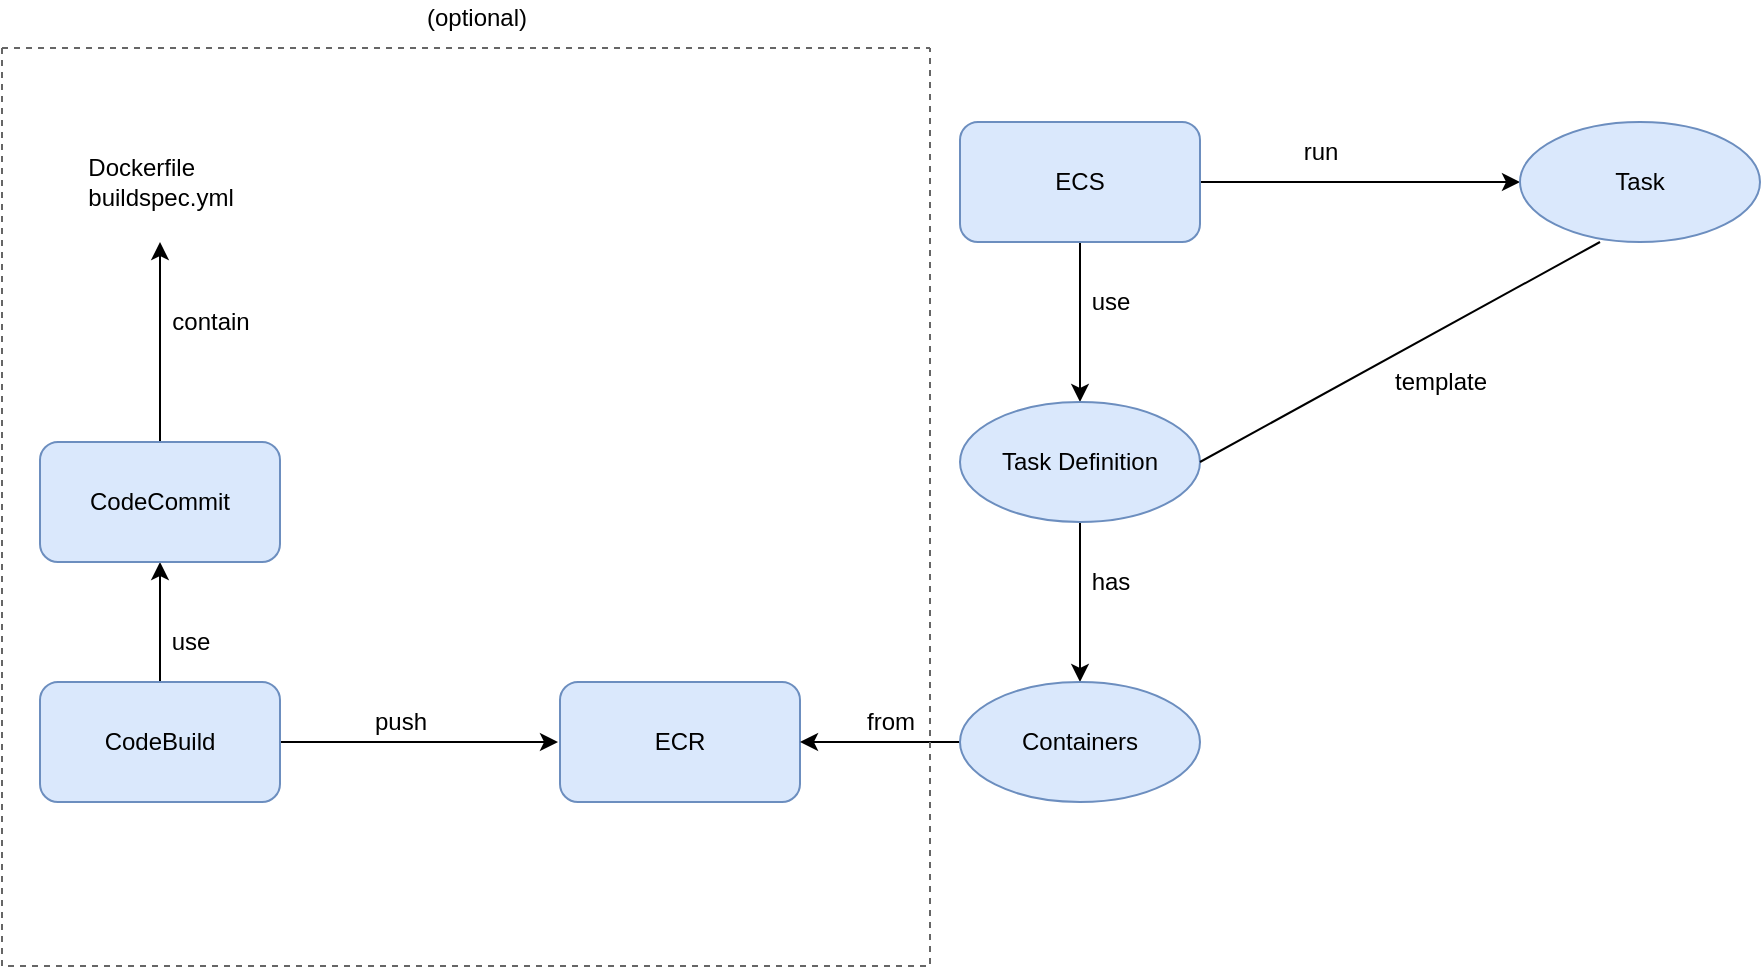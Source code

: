 <mxfile version="14.9.8" type="device"><diagram id="-mLFNwsrT8e5XfjztTOE" name="Page-1"><mxGraphModel dx="1804" dy="414" grid="0" gridSize="10" guides="1" tooltips="1" connect="1" arrows="1" fold="1" page="0" pageScale="1" pageWidth="827" pageHeight="1169" math="0" shadow="0"><root><mxCell id="0"/><mxCell id="1" parent="0"/><mxCell id="_mu1gT8slrBDDJ_9Q_D6-3" value="" style="edgeStyle=orthogonalEdgeStyle;rounded=0;orthogonalLoop=1;jettySize=auto;html=1;" parent="1" source="_mu1gT8slrBDDJ_9Q_D6-1" target="_mu1gT8slrBDDJ_9Q_D6-2" edge="1"><mxGeometry relative="1" as="geometry"/></mxCell><mxCell id="_mu1gT8slrBDDJ_9Q_D6-13" style="edgeStyle=orthogonalEdgeStyle;rounded=0;orthogonalLoop=1;jettySize=auto;html=1;" parent="1" source="_mu1gT8slrBDDJ_9Q_D6-1" edge="1"><mxGeometry relative="1" as="geometry"><mxPoint x="-111" y="880" as="targetPoint"/><Array as="points"><mxPoint x="-121" y="880"/></Array></mxGeometry></mxCell><mxCell id="_mu1gT8slrBDDJ_9Q_D6-1" value="CodeBuild" style="rounded=1;whiteSpace=wrap;html=1;fillColor=#dae8fc;strokeColor=#6c8ebf;" parent="1" vertex="1"><mxGeometry x="-370" y="850" width="120" height="60" as="geometry"/></mxCell><mxCell id="_mu1gT8slrBDDJ_9Q_D6-8" value="" style="edgeStyle=orthogonalEdgeStyle;rounded=0;orthogonalLoop=1;jettySize=auto;html=1;" parent="1" source="_mu1gT8slrBDDJ_9Q_D6-2" edge="1"><mxGeometry relative="1" as="geometry"><mxPoint x="-310" y="630" as="targetPoint"/></mxGeometry></mxCell><mxCell id="_mu1gT8slrBDDJ_9Q_D6-2" value="CodeCommit" style="rounded=1;whiteSpace=wrap;html=1;fillColor=#dae8fc;strokeColor=#6c8ebf;" parent="1" vertex="1"><mxGeometry x="-370" y="730" width="120" height="60" as="geometry"/></mxCell><mxCell id="_mu1gT8slrBDDJ_9Q_D6-4" value="ECR" style="rounded=1;whiteSpace=wrap;html=1;fillColor=#dae8fc;strokeColor=#6c8ebf;" parent="1" vertex="1"><mxGeometry x="-110" y="850" width="120" height="60" as="geometry"/></mxCell><mxCell id="_mu1gT8slrBDDJ_9Q_D6-6" value="use" style="text;html=1;align=center;verticalAlign=middle;resizable=0;points=[];autosize=1;strokeColor=none;" parent="1" vertex="1"><mxGeometry x="-310" y="820" width="30" height="20" as="geometry"/></mxCell><mxCell id="_mu1gT8slrBDDJ_9Q_D6-9" value="&lt;div style=&quot;text-align: left&quot;&gt;&lt;span&gt;Dockerfile&lt;/span&gt;&lt;/div&gt;&lt;div style=&quot;text-align: left&quot;&gt;&lt;span&gt;buildspec.yml&lt;/span&gt;&lt;/div&gt;" style="text;html=1;align=center;verticalAlign=middle;resizable=0;points=[];autosize=1;strokeColor=none;" parent="1" vertex="1"><mxGeometry x="-355" y="585" width="90" height="30" as="geometry"/></mxCell><mxCell id="_mu1gT8slrBDDJ_9Q_D6-10" value="contain" style="text;html=1;align=center;verticalAlign=middle;resizable=0;points=[];autosize=1;strokeColor=none;" parent="1" vertex="1"><mxGeometry x="-310" y="660" width="50" height="20" as="geometry"/></mxCell><mxCell id="_mu1gT8slrBDDJ_9Q_D6-17" value="" style="edgeStyle=orthogonalEdgeStyle;rounded=0;orthogonalLoop=1;jettySize=auto;html=1;" parent="1" source="_mu1gT8slrBDDJ_9Q_D6-11" target="_mu1gT8slrBDDJ_9Q_D6-16" edge="1"><mxGeometry relative="1" as="geometry"/></mxCell><mxCell id="_mu1gT8slrBDDJ_9Q_D6-22" value="" style="edgeStyle=orthogonalEdgeStyle;rounded=0;orthogonalLoop=1;jettySize=auto;html=1;" parent="1" source="_mu1gT8slrBDDJ_9Q_D6-11" target="_mu1gT8slrBDDJ_9Q_D6-21" edge="1"><mxGeometry relative="1" as="geometry"/></mxCell><mxCell id="_mu1gT8slrBDDJ_9Q_D6-11" value="ECS" style="rounded=1;whiteSpace=wrap;html=1;fillColor=#dae8fc;strokeColor=#6c8ebf;" parent="1" vertex="1"><mxGeometry x="90" y="570" width="120" height="60" as="geometry"/></mxCell><mxCell id="_mu1gT8slrBDDJ_9Q_D6-12" value="push" style="text;html=1;align=center;verticalAlign=middle;resizable=0;points=[];autosize=1;strokeColor=none;" parent="1" vertex="1"><mxGeometry x="-210" y="860" width="40" height="20" as="geometry"/></mxCell><mxCell id="_mu1gT8slrBDDJ_9Q_D6-16" value="Task" style="ellipse;whiteSpace=wrap;html=1;rounded=1;strokeColor=#6c8ebf;fillColor=#dae8fc;" parent="1" vertex="1"><mxGeometry x="370" y="570" width="120" height="60" as="geometry"/></mxCell><mxCell id="_mu1gT8slrBDDJ_9Q_D6-18" value="run" style="text;html=1;align=center;verticalAlign=middle;resizable=0;points=[];autosize=1;strokeColor=none;" parent="1" vertex="1"><mxGeometry x="255" y="575" width="30" height="20" as="geometry"/></mxCell><mxCell id="_mu1gT8slrBDDJ_9Q_D6-25" value="" style="edgeStyle=orthogonalEdgeStyle;rounded=0;orthogonalLoop=1;jettySize=auto;html=1;" parent="1" source="_mu1gT8slrBDDJ_9Q_D6-21" target="_mu1gT8slrBDDJ_9Q_D6-24" edge="1"><mxGeometry relative="1" as="geometry"/></mxCell><mxCell id="_mu1gT8slrBDDJ_9Q_D6-21" value="Task Definition" style="ellipse;whiteSpace=wrap;html=1;rounded=1;strokeColor=#6c8ebf;fillColor=#dae8fc;" parent="1" vertex="1"><mxGeometry x="90" y="710" width="120" height="60" as="geometry"/></mxCell><mxCell id="_mu1gT8slrBDDJ_9Q_D6-23" value="use" style="text;html=1;align=center;verticalAlign=middle;resizable=0;points=[];autosize=1;strokeColor=none;" parent="1" vertex="1"><mxGeometry x="150" y="650" width="30" height="20" as="geometry"/></mxCell><mxCell id="_mu1gT8slrBDDJ_9Q_D6-27" value="" style="edgeStyle=orthogonalEdgeStyle;rounded=0;orthogonalLoop=1;jettySize=auto;html=1;" parent="1" source="_mu1gT8slrBDDJ_9Q_D6-24" target="_mu1gT8slrBDDJ_9Q_D6-4" edge="1"><mxGeometry relative="1" as="geometry"/></mxCell><mxCell id="_mu1gT8slrBDDJ_9Q_D6-24" value="Containers" style="ellipse;whiteSpace=wrap;html=1;rounded=1;strokeColor=#6c8ebf;fillColor=#dae8fc;" parent="1" vertex="1"><mxGeometry x="90" y="850" width="120" height="60" as="geometry"/></mxCell><mxCell id="_mu1gT8slrBDDJ_9Q_D6-26" value="has" style="text;html=1;align=center;verticalAlign=middle;resizable=0;points=[];autosize=1;strokeColor=none;" parent="1" vertex="1"><mxGeometry x="150" y="790" width="30" height="20" as="geometry"/></mxCell><mxCell id="_mu1gT8slrBDDJ_9Q_D6-28" value="from" style="text;html=1;align=center;verticalAlign=middle;resizable=0;points=[];autosize=1;strokeColor=none;" parent="1" vertex="1"><mxGeometry x="38" y="861" width="34" height="18" as="geometry"/></mxCell><mxCell id="_mu1gT8slrBDDJ_9Q_D6-29" value="" style="endArrow=none;html=1;exitX=1;exitY=0.5;exitDx=0;exitDy=0;" parent="1" source="_mu1gT8slrBDDJ_9Q_D6-21" edge="1"><mxGeometry width="50" height="50" relative="1" as="geometry"><mxPoint x="360" y="680" as="sourcePoint"/><mxPoint x="410" y="630" as="targetPoint"/></mxGeometry></mxCell><mxCell id="_mu1gT8slrBDDJ_9Q_D6-30" value="template" style="text;html=1;align=center;verticalAlign=middle;resizable=0;points=[];autosize=1;strokeColor=none;" parent="1" vertex="1"><mxGeometry x="300" y="690" width="60" height="20" as="geometry"/></mxCell><mxCell id="_mu1gT8slrBDDJ_9Q_D6-31" value="" style="swimlane;startSize=0;dashed=1;fillColor=#f5f5f5;strokeColor=#666666;fontColor=#333333;" parent="1" vertex="1"><mxGeometry x="-389" y="533" width="464" height="459" as="geometry"><mxRectangle x="-389" y="533" width="50" height="44" as="alternateBounds"/></mxGeometry></mxCell><mxCell id="_mu1gT8slrBDDJ_9Q_D6-32" value="(optional)" style="text;html=1;align=center;verticalAlign=middle;resizable=0;points=[];autosize=1;strokeColor=none;" parent="1" vertex="1"><mxGeometry x="-182" y="509" width="60" height="18" as="geometry"/></mxCell></root></mxGraphModel></diagram></mxfile>